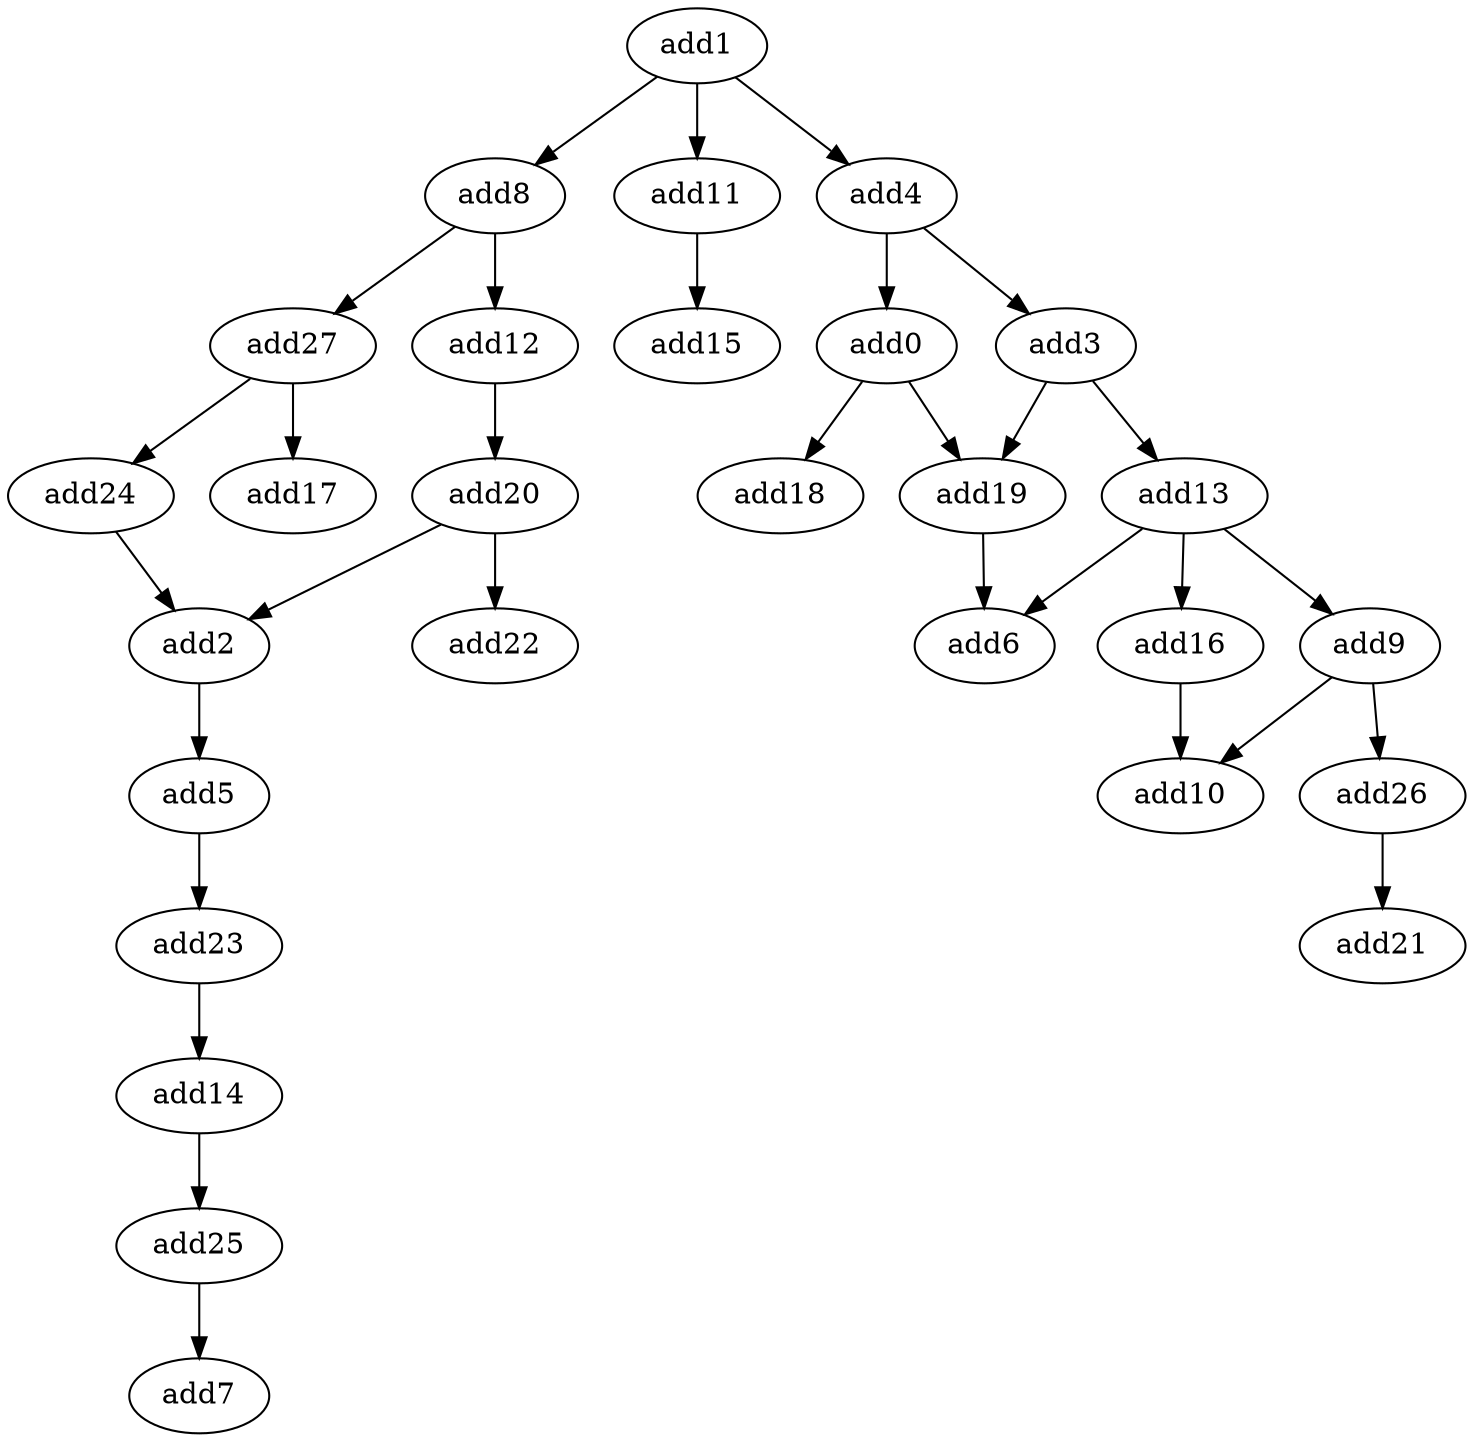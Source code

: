 strict digraph  {
add10 [opcode=add];
add8 [opcode=add];
add22 [opcode=add];
add7 [opcode=add];
add24 [opcode=add];
add19 [opcode=add];
add25 [opcode=add];
add11 [opcode=add];
add14 [opcode=add];
add6 [opcode=add];
add23 [opcode=add];
add20 [opcode=add];
add1 [opcode=add];
add4 [opcode=add];
add2 [opcode=add];
add5 [opcode=add];
add13 [opcode=add];
add27 [opcode=add];
add12 [opcode=add];
add17 [opcode=add];
add16 [opcode=add];
add18 [opcode=add];
add26 [opcode=add];
add15 [opcode=add];
add9 [opcode=add];
add0 [opcode=add];
add21 [opcode=add];
add3 [opcode=add];
add8 -> add12;
add8 -> add27;
add24 -> add2;
add19 -> add6;
add25 -> add7;
add11 -> add15;
add14 -> add25;
add23 -> add14;
add20 -> add2;
add20 -> add22;
add1 -> add8;
add1 -> add4;
add1 -> add11;
add4 -> add0;
add4 -> add3;
add2 -> add5;
add5 -> add23;
add13 -> add16;
add13 -> add6;
add13 -> add9;
add27 -> add24;
add27 -> add17;
add12 -> add20;
add16 -> add10;
add26 -> add21;
add9 -> add10;
add9 -> add26;
add0 -> add19;
add0 -> add18;
add3 -> add19;
add3 -> add13;
}
